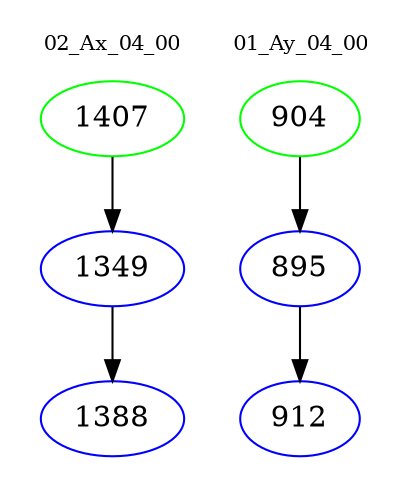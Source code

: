 digraph{
subgraph cluster_0 {
color = white
label = "02_Ax_04_00";
fontsize=10;
T0_1407 [label="1407", color="green"]
T0_1407 -> T0_1349 [color="black"]
T0_1349 [label="1349", color="blue"]
T0_1349 -> T0_1388 [color="black"]
T0_1388 [label="1388", color="blue"]
}
subgraph cluster_1 {
color = white
label = "01_Ay_04_00";
fontsize=10;
T1_904 [label="904", color="green"]
T1_904 -> T1_895 [color="black"]
T1_895 [label="895", color="blue"]
T1_895 -> T1_912 [color="black"]
T1_912 [label="912", color="blue"]
}
}
